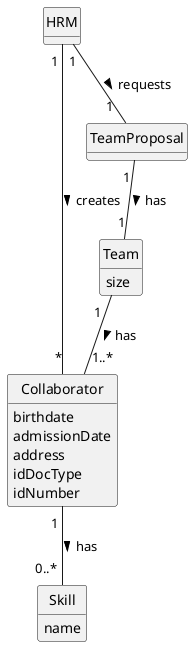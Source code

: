 @startuml
skinparam monochrome true
skinparam packageStyle rectangle
skinparam shadowing false


skinparam classAttributeIconSize 0

hide circle
hide methods

class HRM {

}

class Collaborator {
        birthdate
                       admissionDate
                       address
                       idDocType
                       idNumber
}

class TeamProposal {
}

class Team {
size

}

class Skill {
    name
}

HRM "1 " -- "*" Collaborator : creates >
HRM "1" -- "1  " TeamProposal : requests >
TeamProposal "1 " --"1" Team: has >
Team "1  " -- "1..*                  " Collaborator: has >
Collaborator "1 " -- "0..* " Skill : has >

@enduml
